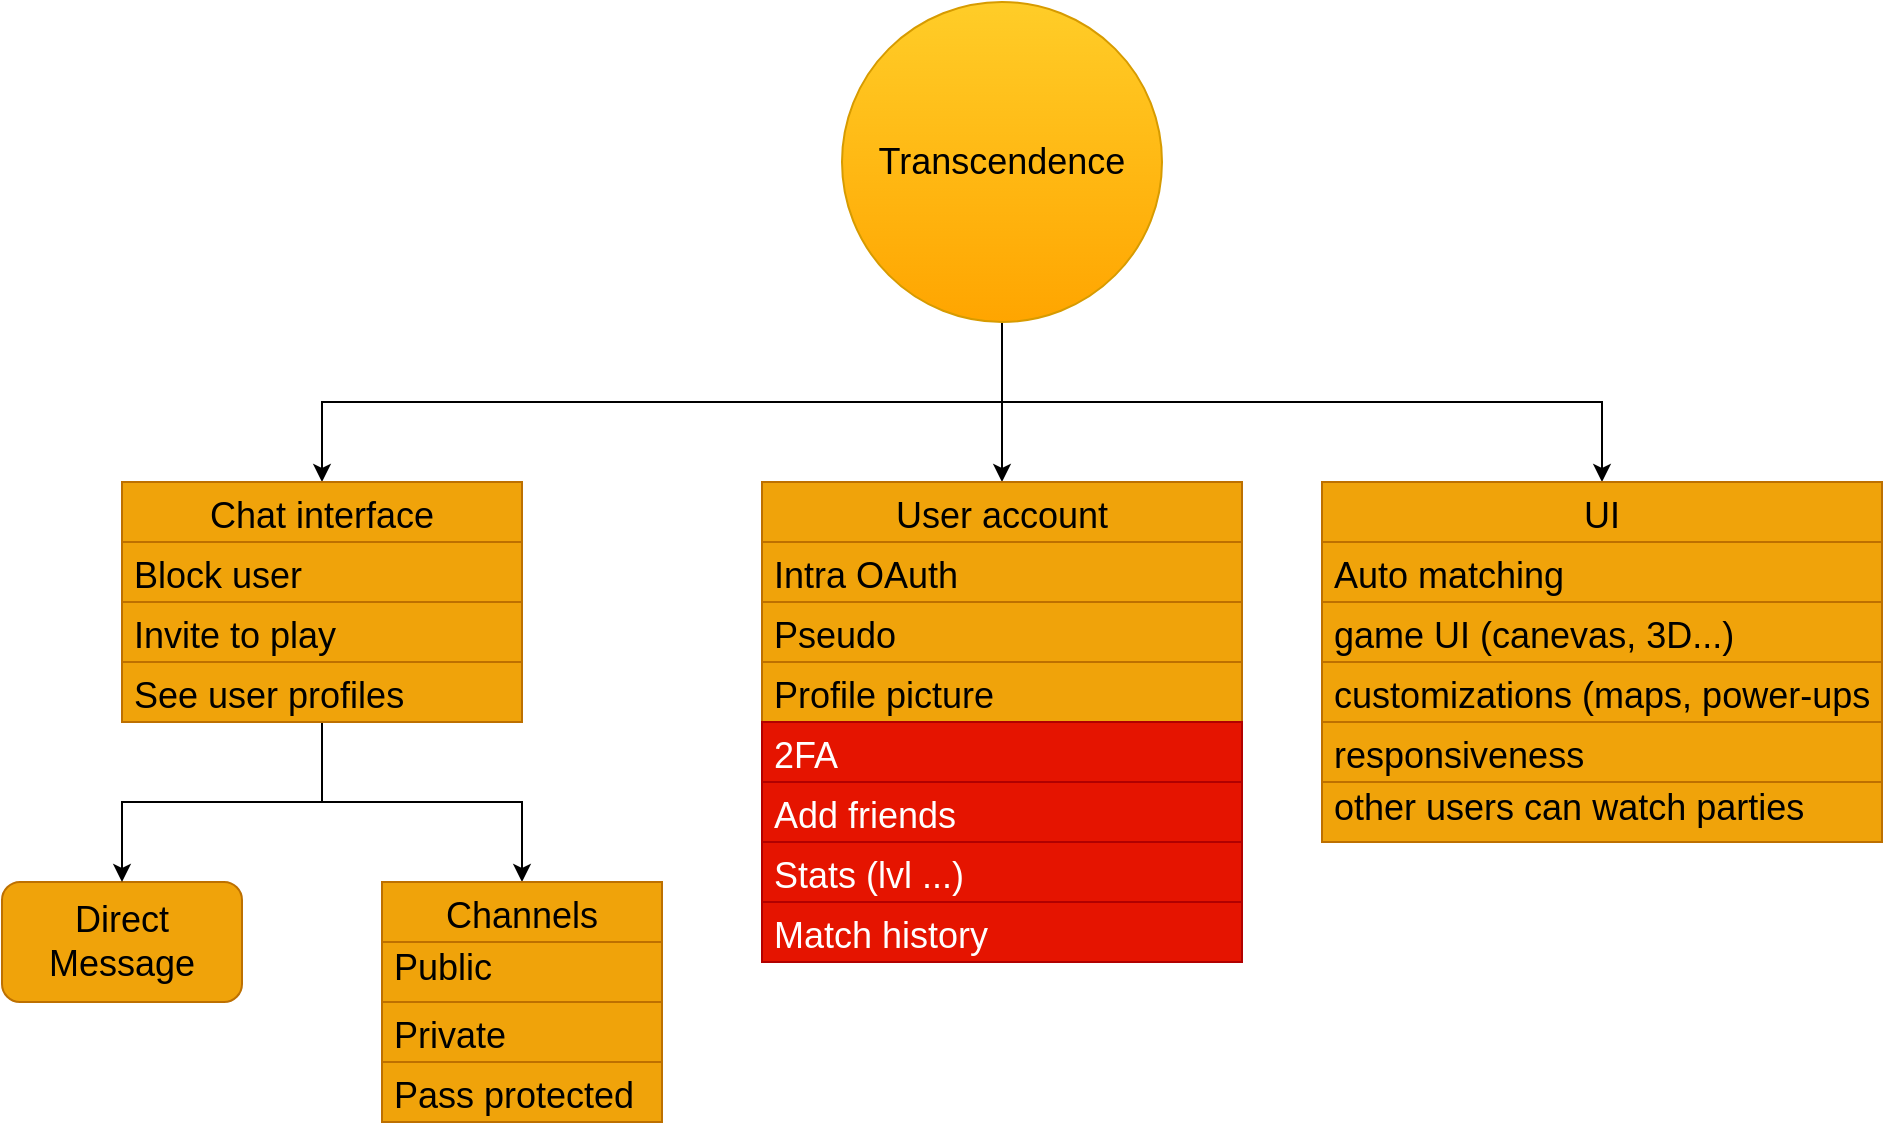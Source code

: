 <mxfile>
    <diagram id="H6v1bpZ2FM-9dGSdOjOd" name="Page-1">
        <mxGraphModel dx="1364" dy="647" grid="1" gridSize="10" guides="1" tooltips="1" connect="1" arrows="1" fold="1" page="0" pageScale="1" pageWidth="850" pageHeight="1100" math="0" shadow="0">
            <root>
                <mxCell id="0"/>
                <mxCell id="1" parent="0"/>
                <mxCell id="n9RMYj6TtVI811Dv7aZE-14" style="edgeStyle=orthogonalEdgeStyle;rounded=0;orthogonalLoop=1;jettySize=auto;html=1;fontSize=18;entryX=0.5;entryY=0;entryDx=0;entryDy=0;" parent="1" source="rqxA22tQ074tUgq13iSX-1" target="n9RMYj6TtVI811Dv7aZE-16" edge="1">
                    <mxGeometry relative="1" as="geometry">
                        <Array as="points">
                            <mxPoint x="480" y="200"/>
                            <mxPoint x="140" y="200"/>
                        </Array>
                    </mxGeometry>
                </mxCell>
                <mxCell id="n9RMYj6TtVI811Dv7aZE-32" style="edgeStyle=orthogonalEdgeStyle;rounded=0;orthogonalLoop=1;jettySize=auto;html=1;fontSize=18;" parent="1" source="rqxA22tQ074tUgq13iSX-1" target="n9RMYj6TtVI811Dv7aZE-28" edge="1">
                    <mxGeometry relative="1" as="geometry"/>
                </mxCell>
                <mxCell id="n9RMYj6TtVI811Dv7aZE-43" style="edgeStyle=orthogonalEdgeStyle;rounded=0;orthogonalLoop=1;jettySize=auto;html=1;fontSize=18;" parent="1" source="rqxA22tQ074tUgq13iSX-1" target="n9RMYj6TtVI811Dv7aZE-37" edge="1">
                    <mxGeometry relative="1" as="geometry">
                        <Array as="points">
                            <mxPoint x="480" y="200"/>
                            <mxPoint x="780" y="200"/>
                        </Array>
                    </mxGeometry>
                </mxCell>
                <mxCell id="rqxA22tQ074tUgq13iSX-1" value="&lt;font style=&quot;font-size: 18px&quot;&gt;Transcendence&lt;/font&gt;" style="ellipse;whiteSpace=wrap;html=1;aspect=fixed;fillColor=#ffcd28;strokeColor=#d79b00;gradientColor=#ffa500;" parent="1" vertex="1">
                    <mxGeometry x="400" width="160" height="160" as="geometry"/>
                </mxCell>
                <mxCell id="n9RMYj6TtVI811Dv7aZE-13" value="Direct Message" style="rounded=1;whiteSpace=wrap;html=1;fontSize=18;fillColor=#f0a30a;fontColor=#000000;strokeColor=#BD7000;" parent="1" vertex="1">
                    <mxGeometry x="-20" y="440" width="120" height="60" as="geometry"/>
                </mxCell>
                <mxCell id="n9RMYj6TtVI811Dv7aZE-21" style="edgeStyle=orthogonalEdgeStyle;rounded=0;orthogonalLoop=1;jettySize=auto;html=1;fontSize=18;" parent="1" source="n9RMYj6TtVI811Dv7aZE-16" target="n9RMYj6TtVI811Dv7aZE-13" edge="1">
                    <mxGeometry relative="1" as="geometry"/>
                </mxCell>
                <mxCell id="n9RMYj6TtVI811Dv7aZE-27" style="edgeStyle=orthogonalEdgeStyle;rounded=0;orthogonalLoop=1;jettySize=auto;html=1;fontSize=18;" parent="1" source="n9RMYj6TtVI811Dv7aZE-16" target="n9RMYj6TtVI811Dv7aZE-23" edge="1">
                    <mxGeometry relative="1" as="geometry"/>
                </mxCell>
                <mxCell id="n9RMYj6TtVI811Dv7aZE-16" value="Chat interface" style="swimlane;fontStyle=0;childLayout=stackLayout;horizontal=1;startSize=30;horizontalStack=0;resizeParent=1;resizeParentMax=0;resizeLast=0;collapsible=1;marginBottom=0;fontSize=18;fillColor=#f0a30a;fontColor=#000000;strokeColor=#BD7000;" parent="1" vertex="1">
                    <mxGeometry x="40" y="240" width="200" height="120" as="geometry"/>
                </mxCell>
                <mxCell id="n9RMYj6TtVI811Dv7aZE-17" value="Block user" style="text;strokeColor=#BD7000;fillColor=#f0a30a;align=left;verticalAlign=middle;spacingLeft=4;spacingRight=4;overflow=hidden;points=[[0,0.5],[1,0.5]];portConstraint=eastwest;rotatable=0;fontSize=18;fontColor=#000000;" parent="n9RMYj6TtVI811Dv7aZE-16" vertex="1">
                    <mxGeometry y="30" width="200" height="30" as="geometry"/>
                </mxCell>
                <mxCell id="n9RMYj6TtVI811Dv7aZE-18" value="Invite to play" style="text;strokeColor=#BD7000;fillColor=#f0a30a;align=left;verticalAlign=middle;spacingLeft=4;spacingRight=4;overflow=hidden;points=[[0,0.5],[1,0.5]];portConstraint=eastwest;rotatable=0;fontSize=18;fontColor=#000000;" parent="n9RMYj6TtVI811Dv7aZE-16" vertex="1">
                    <mxGeometry y="60" width="200" height="30" as="geometry"/>
                </mxCell>
                <mxCell id="n9RMYj6TtVI811Dv7aZE-19" value="See user profiles" style="text;strokeColor=#BD7000;fillColor=#f0a30a;align=left;verticalAlign=middle;spacingLeft=4;spacingRight=4;overflow=hidden;points=[[0,0.5],[1,0.5]];portConstraint=eastwest;rotatable=0;fontSize=18;fontColor=#000000;" parent="n9RMYj6TtVI811Dv7aZE-16" vertex="1">
                    <mxGeometry y="90" width="200" height="30" as="geometry"/>
                </mxCell>
                <mxCell id="n9RMYj6TtVI811Dv7aZE-23" value="Channels" style="swimlane;fontStyle=0;childLayout=stackLayout;horizontal=1;startSize=30;horizontalStack=0;resizeParent=1;resizeParentMax=0;resizeLast=0;collapsible=1;marginBottom=0;fontSize=18;fillColor=#f0a30a;fontColor=#000000;strokeColor=#BD7000;" parent="1" vertex="1">
                    <mxGeometry x="170" y="440" width="140" height="120" as="geometry"/>
                </mxCell>
                <mxCell id="n9RMYj6TtVI811Dv7aZE-24" value="Public&#10;" style="text;strokeColor=#BD7000;fillColor=#f0a30a;align=left;verticalAlign=middle;spacingLeft=4;spacingRight=4;overflow=hidden;points=[[0,0.5],[1,0.5]];portConstraint=eastwest;rotatable=0;fontSize=18;fontColor=#000000;" parent="n9RMYj6TtVI811Dv7aZE-23" vertex="1">
                    <mxGeometry y="30" width="140" height="30" as="geometry"/>
                </mxCell>
                <mxCell id="n9RMYj6TtVI811Dv7aZE-25" value="Private" style="text;strokeColor=#BD7000;fillColor=#f0a30a;align=left;verticalAlign=middle;spacingLeft=4;spacingRight=4;overflow=hidden;points=[[0,0.5],[1,0.5]];portConstraint=eastwest;rotatable=0;fontSize=18;fontColor=#000000;" parent="n9RMYj6TtVI811Dv7aZE-23" vertex="1">
                    <mxGeometry y="60" width="140" height="30" as="geometry"/>
                </mxCell>
                <mxCell id="n9RMYj6TtVI811Dv7aZE-26" value="Pass protected" style="text;strokeColor=#BD7000;fillColor=#f0a30a;align=left;verticalAlign=middle;spacingLeft=4;spacingRight=4;overflow=hidden;points=[[0,0.5],[1,0.5]];portConstraint=eastwest;rotatable=0;fontSize=18;fontColor=#000000;" parent="n9RMYj6TtVI811Dv7aZE-23" vertex="1">
                    <mxGeometry y="90" width="140" height="30" as="geometry"/>
                </mxCell>
                <mxCell id="n9RMYj6TtVI811Dv7aZE-28" value="User account" style="swimlane;fontStyle=0;childLayout=stackLayout;horizontal=1;startSize=30;horizontalStack=0;resizeParent=1;resizeParentMax=0;resizeLast=0;collapsible=1;marginBottom=0;fontSize=18;fillColor=#f0a30a;fontColor=#000000;strokeColor=#BD7000;" parent="1" vertex="1">
                    <mxGeometry x="360" y="240" width="240" height="240" as="geometry"/>
                </mxCell>
                <mxCell id="n9RMYj6TtVI811Dv7aZE-29" value="Intra OAuth" style="text;strokeColor=#BD7000;fillColor=#f0a30a;align=left;verticalAlign=middle;spacingLeft=4;spacingRight=4;overflow=hidden;points=[[0,0.5],[1,0.5]];portConstraint=eastwest;rotatable=0;fontSize=18;fontColor=#000000;" parent="n9RMYj6TtVI811Dv7aZE-28" vertex="1">
                    <mxGeometry y="30" width="240" height="30" as="geometry"/>
                </mxCell>
                <mxCell id="n9RMYj6TtVI811Dv7aZE-30" value="Pseudo" style="text;strokeColor=#BD7000;fillColor=#f0a30a;align=left;verticalAlign=middle;spacingLeft=4;spacingRight=4;overflow=hidden;points=[[0,0.5],[1,0.5]];portConstraint=eastwest;rotatable=0;fontSize=18;fontColor=#000000;" parent="n9RMYj6TtVI811Dv7aZE-28" vertex="1">
                    <mxGeometry y="60" width="240" height="30" as="geometry"/>
                </mxCell>
                <mxCell id="n9RMYj6TtVI811Dv7aZE-31" value="Profile picture" style="text;strokeColor=#BD7000;fillColor=#f0a30a;align=left;verticalAlign=middle;spacingLeft=4;spacingRight=4;overflow=hidden;points=[[0,0.5],[1,0.5]];portConstraint=eastwest;rotatable=0;fontSize=18;fontColor=#000000;" parent="n9RMYj6TtVI811Dv7aZE-28" vertex="1">
                    <mxGeometry y="90" width="240" height="30" as="geometry"/>
                </mxCell>
                <mxCell id="n9RMYj6TtVI811Dv7aZE-33" value="2FA" style="text;strokeColor=#B20000;fillColor=#e51400;align=left;verticalAlign=middle;spacingLeft=4;spacingRight=4;overflow=hidden;points=[[0,0.5],[1,0.5]];portConstraint=eastwest;rotatable=0;fontSize=18;fontColor=#ffffff;" parent="n9RMYj6TtVI811Dv7aZE-28" vertex="1">
                    <mxGeometry y="120" width="240" height="30" as="geometry"/>
                </mxCell>
                <mxCell id="n9RMYj6TtVI811Dv7aZE-34" value="Add friends" style="text;strokeColor=#B20000;fillColor=#e51400;align=left;verticalAlign=middle;spacingLeft=4;spacingRight=4;overflow=hidden;points=[[0,0.5],[1,0.5]];portConstraint=eastwest;rotatable=0;fontSize=18;fontColor=#ffffff;" parent="n9RMYj6TtVI811Dv7aZE-28" vertex="1">
                    <mxGeometry y="150" width="240" height="30" as="geometry"/>
                </mxCell>
                <mxCell id="n9RMYj6TtVI811Dv7aZE-35" value="Stats (lvl ...)" style="text;strokeColor=#B20000;fillColor=#e51400;align=left;verticalAlign=middle;spacingLeft=4;spacingRight=4;overflow=hidden;points=[[0,0.5],[1,0.5]];portConstraint=eastwest;rotatable=0;fontSize=18;fontColor=#ffffff;" parent="n9RMYj6TtVI811Dv7aZE-28" vertex="1">
                    <mxGeometry y="180" width="240" height="30" as="geometry"/>
                </mxCell>
                <mxCell id="n9RMYj6TtVI811Dv7aZE-36" value="Match history" style="text;strokeColor=#B20000;fillColor=#e51400;align=left;verticalAlign=middle;spacingLeft=4;spacingRight=4;overflow=hidden;points=[[0,0.5],[1,0.5]];portConstraint=eastwest;rotatable=0;fontSize=18;fontColor=#ffffff;" parent="n9RMYj6TtVI811Dv7aZE-28" vertex="1">
                    <mxGeometry y="210" width="240" height="30" as="geometry"/>
                </mxCell>
                <mxCell id="n9RMYj6TtVI811Dv7aZE-37" value="UI" style="swimlane;fontStyle=0;childLayout=stackLayout;horizontal=1;startSize=30;horizontalStack=0;resizeParent=1;resizeParentMax=0;resizeLast=0;collapsible=1;marginBottom=0;fontSize=18;fillColor=#f0a30a;fontColor=#000000;strokeColor=#BD7000;" parent="1" vertex="1">
                    <mxGeometry x="640" y="240" width="280" height="180" as="geometry"/>
                </mxCell>
                <mxCell id="n9RMYj6TtVI811Dv7aZE-38" value="Auto matching" style="text;strokeColor=#BD7000;fillColor=#f0a30a;align=left;verticalAlign=middle;spacingLeft=4;spacingRight=4;overflow=hidden;points=[[0,0.5],[1,0.5]];portConstraint=eastwest;rotatable=0;fontSize=18;fontColor=#000000;" parent="n9RMYj6TtVI811Dv7aZE-37" vertex="1">
                    <mxGeometry y="30" width="280" height="30" as="geometry"/>
                </mxCell>
                <mxCell id="n9RMYj6TtVI811Dv7aZE-39" value="game UI (canevas, 3D...)" style="text;strokeColor=#BD7000;fillColor=#f0a30a;align=left;verticalAlign=middle;spacingLeft=4;spacingRight=4;overflow=hidden;points=[[0,0.5],[1,0.5]];portConstraint=eastwest;rotatable=0;fontSize=18;fontColor=#000000;" parent="n9RMYj6TtVI811Dv7aZE-37" vertex="1">
                    <mxGeometry y="60" width="280" height="30" as="geometry"/>
                </mxCell>
                <mxCell id="n9RMYj6TtVI811Dv7aZE-40" value="customizations (maps, power-ups ...)" style="text;strokeColor=#BD7000;fillColor=#f0a30a;align=left;verticalAlign=middle;spacingLeft=4;spacingRight=4;overflow=hidden;points=[[0,0.5],[1,0.5]];portConstraint=eastwest;rotatable=0;fontSize=18;fontColor=#000000;" parent="n9RMYj6TtVI811Dv7aZE-37" vertex="1">
                    <mxGeometry y="90" width="280" height="30" as="geometry"/>
                </mxCell>
                <mxCell id="n9RMYj6TtVI811Dv7aZE-41" value="responsiveness" style="text;strokeColor=#BD7000;fillColor=#f0a30a;align=left;verticalAlign=middle;spacingLeft=4;spacingRight=4;overflow=hidden;points=[[0,0.5],[1,0.5]];portConstraint=eastwest;rotatable=0;fontSize=18;fontColor=#000000;" parent="n9RMYj6TtVI811Dv7aZE-37" vertex="1">
                    <mxGeometry y="120" width="280" height="30" as="geometry"/>
                </mxCell>
                <mxCell id="n9RMYj6TtVI811Dv7aZE-42" value="other users can watch parties&#10;" style="text;strokeColor=#BD7000;fillColor=#f0a30a;align=left;verticalAlign=middle;spacingLeft=4;spacingRight=4;overflow=hidden;points=[[0,0.5],[1,0.5]];portConstraint=eastwest;rotatable=0;fontSize=18;fontColor=#000000;" parent="n9RMYj6TtVI811Dv7aZE-37" vertex="1">
                    <mxGeometry y="150" width="280" height="30" as="geometry"/>
                </mxCell>
            </root>
        </mxGraphModel>
    </diagram>
</mxfile>